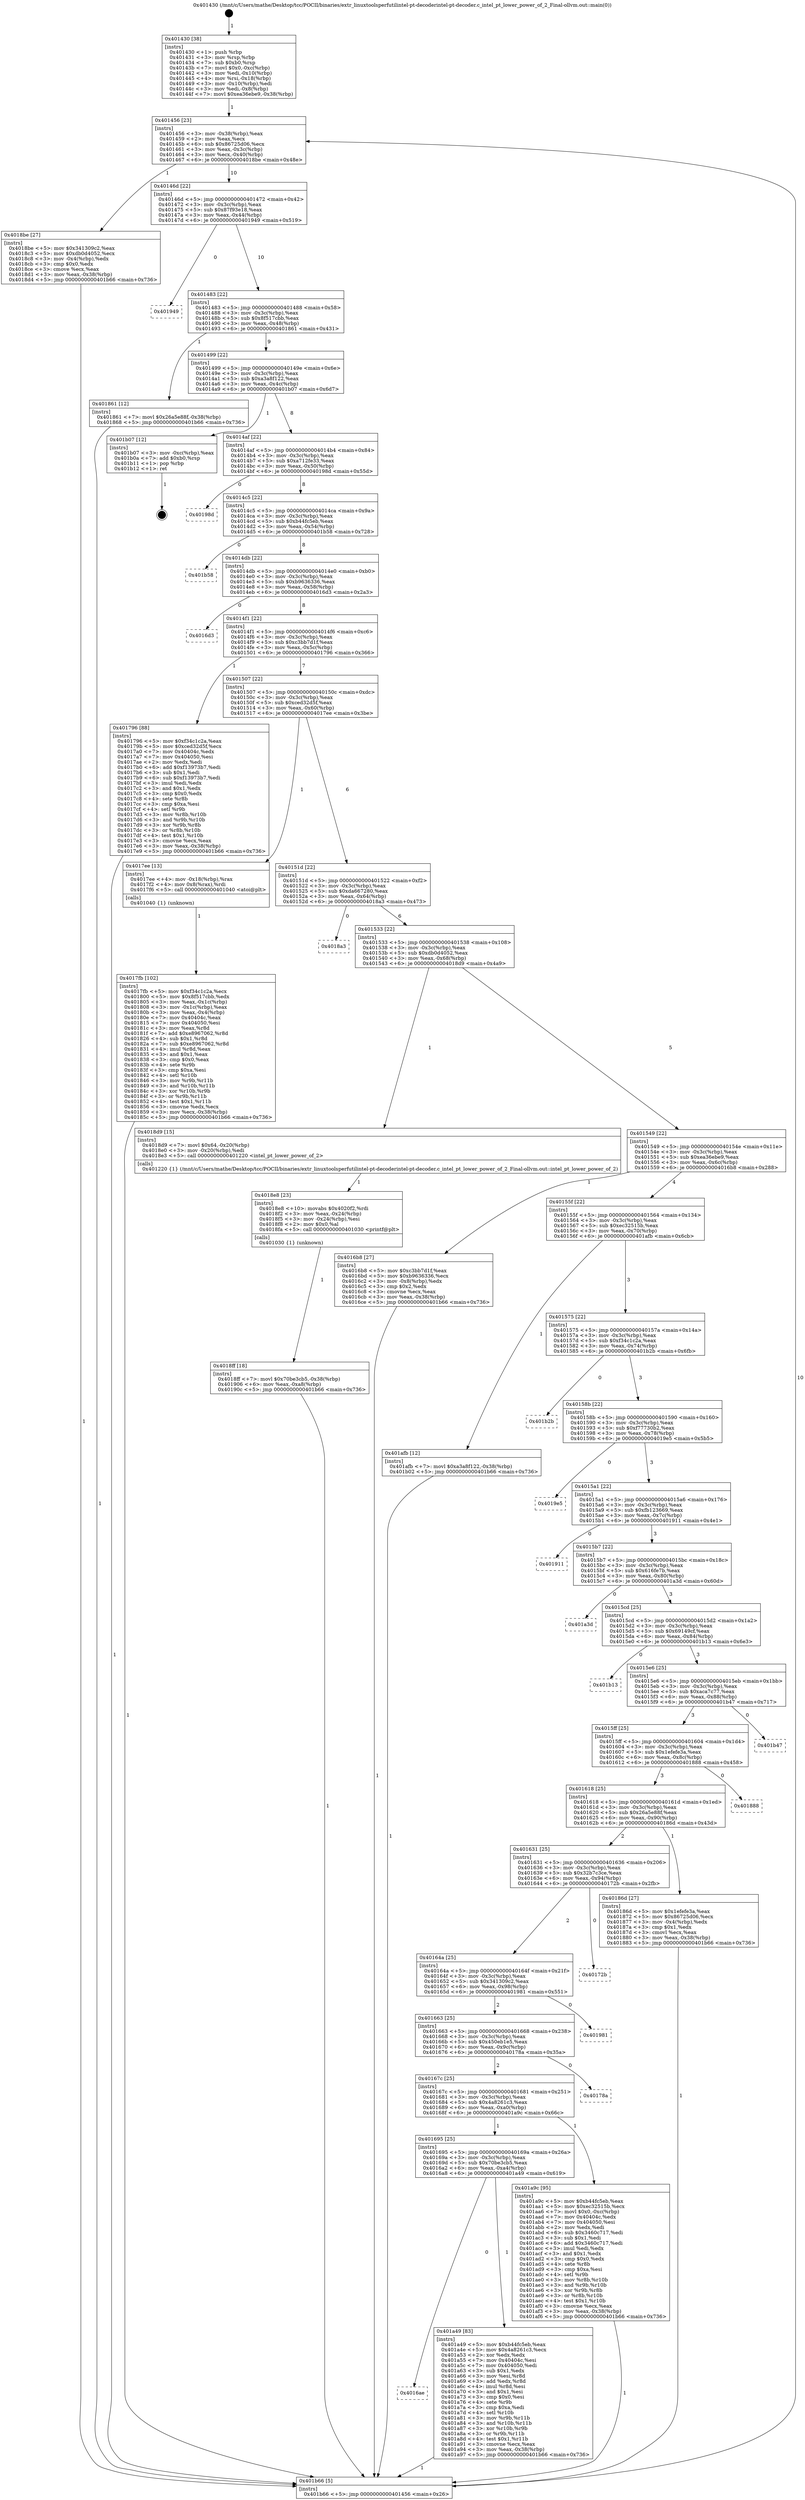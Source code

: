 digraph "0x401430" {
  label = "0x401430 (/mnt/c/Users/mathe/Desktop/tcc/POCII/binaries/extr_linuxtoolsperfutilintel-pt-decoderintel-pt-decoder.c_intel_pt_lower_power_of_2_Final-ollvm.out::main(0))"
  labelloc = "t"
  node[shape=record]

  Entry [label="",width=0.3,height=0.3,shape=circle,fillcolor=black,style=filled]
  "0x401456" [label="{
     0x401456 [23]\l
     | [instrs]\l
     &nbsp;&nbsp;0x401456 \<+3\>: mov -0x38(%rbp),%eax\l
     &nbsp;&nbsp;0x401459 \<+2\>: mov %eax,%ecx\l
     &nbsp;&nbsp;0x40145b \<+6\>: sub $0x86725d06,%ecx\l
     &nbsp;&nbsp;0x401461 \<+3\>: mov %eax,-0x3c(%rbp)\l
     &nbsp;&nbsp;0x401464 \<+3\>: mov %ecx,-0x40(%rbp)\l
     &nbsp;&nbsp;0x401467 \<+6\>: je 00000000004018be \<main+0x48e\>\l
  }"]
  "0x4018be" [label="{
     0x4018be [27]\l
     | [instrs]\l
     &nbsp;&nbsp;0x4018be \<+5\>: mov $0x341309c2,%eax\l
     &nbsp;&nbsp;0x4018c3 \<+5\>: mov $0xdb0d4052,%ecx\l
     &nbsp;&nbsp;0x4018c8 \<+3\>: mov -0x4(%rbp),%edx\l
     &nbsp;&nbsp;0x4018cb \<+3\>: cmp $0x0,%edx\l
     &nbsp;&nbsp;0x4018ce \<+3\>: cmove %ecx,%eax\l
     &nbsp;&nbsp;0x4018d1 \<+3\>: mov %eax,-0x38(%rbp)\l
     &nbsp;&nbsp;0x4018d4 \<+5\>: jmp 0000000000401b66 \<main+0x736\>\l
  }"]
  "0x40146d" [label="{
     0x40146d [22]\l
     | [instrs]\l
     &nbsp;&nbsp;0x40146d \<+5\>: jmp 0000000000401472 \<main+0x42\>\l
     &nbsp;&nbsp;0x401472 \<+3\>: mov -0x3c(%rbp),%eax\l
     &nbsp;&nbsp;0x401475 \<+5\>: sub $0x87f93e18,%eax\l
     &nbsp;&nbsp;0x40147a \<+3\>: mov %eax,-0x44(%rbp)\l
     &nbsp;&nbsp;0x40147d \<+6\>: je 0000000000401949 \<main+0x519\>\l
  }"]
  Exit [label="",width=0.3,height=0.3,shape=circle,fillcolor=black,style=filled,peripheries=2]
  "0x401949" [label="{
     0x401949\l
  }", style=dashed]
  "0x401483" [label="{
     0x401483 [22]\l
     | [instrs]\l
     &nbsp;&nbsp;0x401483 \<+5\>: jmp 0000000000401488 \<main+0x58\>\l
     &nbsp;&nbsp;0x401488 \<+3\>: mov -0x3c(%rbp),%eax\l
     &nbsp;&nbsp;0x40148b \<+5\>: sub $0x8f517cbb,%eax\l
     &nbsp;&nbsp;0x401490 \<+3\>: mov %eax,-0x48(%rbp)\l
     &nbsp;&nbsp;0x401493 \<+6\>: je 0000000000401861 \<main+0x431\>\l
  }"]
  "0x4016ae" [label="{
     0x4016ae\l
  }", style=dashed]
  "0x401861" [label="{
     0x401861 [12]\l
     | [instrs]\l
     &nbsp;&nbsp;0x401861 \<+7\>: movl $0x26a5e88f,-0x38(%rbp)\l
     &nbsp;&nbsp;0x401868 \<+5\>: jmp 0000000000401b66 \<main+0x736\>\l
  }"]
  "0x401499" [label="{
     0x401499 [22]\l
     | [instrs]\l
     &nbsp;&nbsp;0x401499 \<+5\>: jmp 000000000040149e \<main+0x6e\>\l
     &nbsp;&nbsp;0x40149e \<+3\>: mov -0x3c(%rbp),%eax\l
     &nbsp;&nbsp;0x4014a1 \<+5\>: sub $0xa3a8f122,%eax\l
     &nbsp;&nbsp;0x4014a6 \<+3\>: mov %eax,-0x4c(%rbp)\l
     &nbsp;&nbsp;0x4014a9 \<+6\>: je 0000000000401b07 \<main+0x6d7\>\l
  }"]
  "0x401a49" [label="{
     0x401a49 [83]\l
     | [instrs]\l
     &nbsp;&nbsp;0x401a49 \<+5\>: mov $0xb44fc5eb,%eax\l
     &nbsp;&nbsp;0x401a4e \<+5\>: mov $0x4a8261c3,%ecx\l
     &nbsp;&nbsp;0x401a53 \<+2\>: xor %edx,%edx\l
     &nbsp;&nbsp;0x401a55 \<+7\>: mov 0x40404c,%esi\l
     &nbsp;&nbsp;0x401a5c \<+7\>: mov 0x404050,%edi\l
     &nbsp;&nbsp;0x401a63 \<+3\>: sub $0x1,%edx\l
     &nbsp;&nbsp;0x401a66 \<+3\>: mov %esi,%r8d\l
     &nbsp;&nbsp;0x401a69 \<+3\>: add %edx,%r8d\l
     &nbsp;&nbsp;0x401a6c \<+4\>: imul %r8d,%esi\l
     &nbsp;&nbsp;0x401a70 \<+3\>: and $0x1,%esi\l
     &nbsp;&nbsp;0x401a73 \<+3\>: cmp $0x0,%esi\l
     &nbsp;&nbsp;0x401a76 \<+4\>: sete %r9b\l
     &nbsp;&nbsp;0x401a7a \<+3\>: cmp $0xa,%edi\l
     &nbsp;&nbsp;0x401a7d \<+4\>: setl %r10b\l
     &nbsp;&nbsp;0x401a81 \<+3\>: mov %r9b,%r11b\l
     &nbsp;&nbsp;0x401a84 \<+3\>: and %r10b,%r11b\l
     &nbsp;&nbsp;0x401a87 \<+3\>: xor %r10b,%r9b\l
     &nbsp;&nbsp;0x401a8a \<+3\>: or %r9b,%r11b\l
     &nbsp;&nbsp;0x401a8d \<+4\>: test $0x1,%r11b\l
     &nbsp;&nbsp;0x401a91 \<+3\>: cmovne %ecx,%eax\l
     &nbsp;&nbsp;0x401a94 \<+3\>: mov %eax,-0x38(%rbp)\l
     &nbsp;&nbsp;0x401a97 \<+5\>: jmp 0000000000401b66 \<main+0x736\>\l
  }"]
  "0x401b07" [label="{
     0x401b07 [12]\l
     | [instrs]\l
     &nbsp;&nbsp;0x401b07 \<+3\>: mov -0xc(%rbp),%eax\l
     &nbsp;&nbsp;0x401b0a \<+7\>: add $0xb0,%rsp\l
     &nbsp;&nbsp;0x401b11 \<+1\>: pop %rbp\l
     &nbsp;&nbsp;0x401b12 \<+1\>: ret\l
  }"]
  "0x4014af" [label="{
     0x4014af [22]\l
     | [instrs]\l
     &nbsp;&nbsp;0x4014af \<+5\>: jmp 00000000004014b4 \<main+0x84\>\l
     &nbsp;&nbsp;0x4014b4 \<+3\>: mov -0x3c(%rbp),%eax\l
     &nbsp;&nbsp;0x4014b7 \<+5\>: sub $0xa712fe33,%eax\l
     &nbsp;&nbsp;0x4014bc \<+3\>: mov %eax,-0x50(%rbp)\l
     &nbsp;&nbsp;0x4014bf \<+6\>: je 000000000040198d \<main+0x55d\>\l
  }"]
  "0x401695" [label="{
     0x401695 [25]\l
     | [instrs]\l
     &nbsp;&nbsp;0x401695 \<+5\>: jmp 000000000040169a \<main+0x26a\>\l
     &nbsp;&nbsp;0x40169a \<+3\>: mov -0x3c(%rbp),%eax\l
     &nbsp;&nbsp;0x40169d \<+5\>: sub $0x70be3cb5,%eax\l
     &nbsp;&nbsp;0x4016a2 \<+6\>: mov %eax,-0xa4(%rbp)\l
     &nbsp;&nbsp;0x4016a8 \<+6\>: je 0000000000401a49 \<main+0x619\>\l
  }"]
  "0x40198d" [label="{
     0x40198d\l
  }", style=dashed]
  "0x4014c5" [label="{
     0x4014c5 [22]\l
     | [instrs]\l
     &nbsp;&nbsp;0x4014c5 \<+5\>: jmp 00000000004014ca \<main+0x9a\>\l
     &nbsp;&nbsp;0x4014ca \<+3\>: mov -0x3c(%rbp),%eax\l
     &nbsp;&nbsp;0x4014cd \<+5\>: sub $0xb44fc5eb,%eax\l
     &nbsp;&nbsp;0x4014d2 \<+3\>: mov %eax,-0x54(%rbp)\l
     &nbsp;&nbsp;0x4014d5 \<+6\>: je 0000000000401b58 \<main+0x728\>\l
  }"]
  "0x401a9c" [label="{
     0x401a9c [95]\l
     | [instrs]\l
     &nbsp;&nbsp;0x401a9c \<+5\>: mov $0xb44fc5eb,%eax\l
     &nbsp;&nbsp;0x401aa1 \<+5\>: mov $0xec32515b,%ecx\l
     &nbsp;&nbsp;0x401aa6 \<+7\>: movl $0x0,-0xc(%rbp)\l
     &nbsp;&nbsp;0x401aad \<+7\>: mov 0x40404c,%edx\l
     &nbsp;&nbsp;0x401ab4 \<+7\>: mov 0x404050,%esi\l
     &nbsp;&nbsp;0x401abb \<+2\>: mov %edx,%edi\l
     &nbsp;&nbsp;0x401abd \<+6\>: sub $0x3460c717,%edi\l
     &nbsp;&nbsp;0x401ac3 \<+3\>: sub $0x1,%edi\l
     &nbsp;&nbsp;0x401ac6 \<+6\>: add $0x3460c717,%edi\l
     &nbsp;&nbsp;0x401acc \<+3\>: imul %edi,%edx\l
     &nbsp;&nbsp;0x401acf \<+3\>: and $0x1,%edx\l
     &nbsp;&nbsp;0x401ad2 \<+3\>: cmp $0x0,%edx\l
     &nbsp;&nbsp;0x401ad5 \<+4\>: sete %r8b\l
     &nbsp;&nbsp;0x401ad9 \<+3\>: cmp $0xa,%esi\l
     &nbsp;&nbsp;0x401adc \<+4\>: setl %r9b\l
     &nbsp;&nbsp;0x401ae0 \<+3\>: mov %r8b,%r10b\l
     &nbsp;&nbsp;0x401ae3 \<+3\>: and %r9b,%r10b\l
     &nbsp;&nbsp;0x401ae6 \<+3\>: xor %r9b,%r8b\l
     &nbsp;&nbsp;0x401ae9 \<+3\>: or %r8b,%r10b\l
     &nbsp;&nbsp;0x401aec \<+4\>: test $0x1,%r10b\l
     &nbsp;&nbsp;0x401af0 \<+3\>: cmovne %ecx,%eax\l
     &nbsp;&nbsp;0x401af3 \<+3\>: mov %eax,-0x38(%rbp)\l
     &nbsp;&nbsp;0x401af6 \<+5\>: jmp 0000000000401b66 \<main+0x736\>\l
  }"]
  "0x401b58" [label="{
     0x401b58\l
  }", style=dashed]
  "0x4014db" [label="{
     0x4014db [22]\l
     | [instrs]\l
     &nbsp;&nbsp;0x4014db \<+5\>: jmp 00000000004014e0 \<main+0xb0\>\l
     &nbsp;&nbsp;0x4014e0 \<+3\>: mov -0x3c(%rbp),%eax\l
     &nbsp;&nbsp;0x4014e3 \<+5\>: sub $0xb9636336,%eax\l
     &nbsp;&nbsp;0x4014e8 \<+3\>: mov %eax,-0x58(%rbp)\l
     &nbsp;&nbsp;0x4014eb \<+6\>: je 00000000004016d3 \<main+0x2a3\>\l
  }"]
  "0x40167c" [label="{
     0x40167c [25]\l
     | [instrs]\l
     &nbsp;&nbsp;0x40167c \<+5\>: jmp 0000000000401681 \<main+0x251\>\l
     &nbsp;&nbsp;0x401681 \<+3\>: mov -0x3c(%rbp),%eax\l
     &nbsp;&nbsp;0x401684 \<+5\>: sub $0x4a8261c3,%eax\l
     &nbsp;&nbsp;0x401689 \<+6\>: mov %eax,-0xa0(%rbp)\l
     &nbsp;&nbsp;0x40168f \<+6\>: je 0000000000401a9c \<main+0x66c\>\l
  }"]
  "0x4016d3" [label="{
     0x4016d3\l
  }", style=dashed]
  "0x4014f1" [label="{
     0x4014f1 [22]\l
     | [instrs]\l
     &nbsp;&nbsp;0x4014f1 \<+5\>: jmp 00000000004014f6 \<main+0xc6\>\l
     &nbsp;&nbsp;0x4014f6 \<+3\>: mov -0x3c(%rbp),%eax\l
     &nbsp;&nbsp;0x4014f9 \<+5\>: sub $0xc3bb7d1f,%eax\l
     &nbsp;&nbsp;0x4014fe \<+3\>: mov %eax,-0x5c(%rbp)\l
     &nbsp;&nbsp;0x401501 \<+6\>: je 0000000000401796 \<main+0x366\>\l
  }"]
  "0x40178a" [label="{
     0x40178a\l
  }", style=dashed]
  "0x401796" [label="{
     0x401796 [88]\l
     | [instrs]\l
     &nbsp;&nbsp;0x401796 \<+5\>: mov $0xf34c1c2a,%eax\l
     &nbsp;&nbsp;0x40179b \<+5\>: mov $0xced32d5f,%ecx\l
     &nbsp;&nbsp;0x4017a0 \<+7\>: mov 0x40404c,%edx\l
     &nbsp;&nbsp;0x4017a7 \<+7\>: mov 0x404050,%esi\l
     &nbsp;&nbsp;0x4017ae \<+2\>: mov %edx,%edi\l
     &nbsp;&nbsp;0x4017b0 \<+6\>: add $0xf13973b7,%edi\l
     &nbsp;&nbsp;0x4017b6 \<+3\>: sub $0x1,%edi\l
     &nbsp;&nbsp;0x4017b9 \<+6\>: sub $0xf13973b7,%edi\l
     &nbsp;&nbsp;0x4017bf \<+3\>: imul %edi,%edx\l
     &nbsp;&nbsp;0x4017c2 \<+3\>: and $0x1,%edx\l
     &nbsp;&nbsp;0x4017c5 \<+3\>: cmp $0x0,%edx\l
     &nbsp;&nbsp;0x4017c8 \<+4\>: sete %r8b\l
     &nbsp;&nbsp;0x4017cc \<+3\>: cmp $0xa,%esi\l
     &nbsp;&nbsp;0x4017cf \<+4\>: setl %r9b\l
     &nbsp;&nbsp;0x4017d3 \<+3\>: mov %r8b,%r10b\l
     &nbsp;&nbsp;0x4017d6 \<+3\>: and %r9b,%r10b\l
     &nbsp;&nbsp;0x4017d9 \<+3\>: xor %r9b,%r8b\l
     &nbsp;&nbsp;0x4017dc \<+3\>: or %r8b,%r10b\l
     &nbsp;&nbsp;0x4017df \<+4\>: test $0x1,%r10b\l
     &nbsp;&nbsp;0x4017e3 \<+3\>: cmovne %ecx,%eax\l
     &nbsp;&nbsp;0x4017e6 \<+3\>: mov %eax,-0x38(%rbp)\l
     &nbsp;&nbsp;0x4017e9 \<+5\>: jmp 0000000000401b66 \<main+0x736\>\l
  }"]
  "0x401507" [label="{
     0x401507 [22]\l
     | [instrs]\l
     &nbsp;&nbsp;0x401507 \<+5\>: jmp 000000000040150c \<main+0xdc\>\l
     &nbsp;&nbsp;0x40150c \<+3\>: mov -0x3c(%rbp),%eax\l
     &nbsp;&nbsp;0x40150f \<+5\>: sub $0xced32d5f,%eax\l
     &nbsp;&nbsp;0x401514 \<+3\>: mov %eax,-0x60(%rbp)\l
     &nbsp;&nbsp;0x401517 \<+6\>: je 00000000004017ee \<main+0x3be\>\l
  }"]
  "0x401663" [label="{
     0x401663 [25]\l
     | [instrs]\l
     &nbsp;&nbsp;0x401663 \<+5\>: jmp 0000000000401668 \<main+0x238\>\l
     &nbsp;&nbsp;0x401668 \<+3\>: mov -0x3c(%rbp),%eax\l
     &nbsp;&nbsp;0x40166b \<+5\>: sub $0x450eb1e5,%eax\l
     &nbsp;&nbsp;0x401670 \<+6\>: mov %eax,-0x9c(%rbp)\l
     &nbsp;&nbsp;0x401676 \<+6\>: je 000000000040178a \<main+0x35a\>\l
  }"]
  "0x4017ee" [label="{
     0x4017ee [13]\l
     | [instrs]\l
     &nbsp;&nbsp;0x4017ee \<+4\>: mov -0x18(%rbp),%rax\l
     &nbsp;&nbsp;0x4017f2 \<+4\>: mov 0x8(%rax),%rdi\l
     &nbsp;&nbsp;0x4017f6 \<+5\>: call 0000000000401040 \<atoi@plt\>\l
     | [calls]\l
     &nbsp;&nbsp;0x401040 \{1\} (unknown)\l
  }"]
  "0x40151d" [label="{
     0x40151d [22]\l
     | [instrs]\l
     &nbsp;&nbsp;0x40151d \<+5\>: jmp 0000000000401522 \<main+0xf2\>\l
     &nbsp;&nbsp;0x401522 \<+3\>: mov -0x3c(%rbp),%eax\l
     &nbsp;&nbsp;0x401525 \<+5\>: sub $0xda667280,%eax\l
     &nbsp;&nbsp;0x40152a \<+3\>: mov %eax,-0x64(%rbp)\l
     &nbsp;&nbsp;0x40152d \<+6\>: je 00000000004018a3 \<main+0x473\>\l
  }"]
  "0x401981" [label="{
     0x401981\l
  }", style=dashed]
  "0x4018a3" [label="{
     0x4018a3\l
  }", style=dashed]
  "0x401533" [label="{
     0x401533 [22]\l
     | [instrs]\l
     &nbsp;&nbsp;0x401533 \<+5\>: jmp 0000000000401538 \<main+0x108\>\l
     &nbsp;&nbsp;0x401538 \<+3\>: mov -0x3c(%rbp),%eax\l
     &nbsp;&nbsp;0x40153b \<+5\>: sub $0xdb0d4052,%eax\l
     &nbsp;&nbsp;0x401540 \<+3\>: mov %eax,-0x68(%rbp)\l
     &nbsp;&nbsp;0x401543 \<+6\>: je 00000000004018d9 \<main+0x4a9\>\l
  }"]
  "0x40164a" [label="{
     0x40164a [25]\l
     | [instrs]\l
     &nbsp;&nbsp;0x40164a \<+5\>: jmp 000000000040164f \<main+0x21f\>\l
     &nbsp;&nbsp;0x40164f \<+3\>: mov -0x3c(%rbp),%eax\l
     &nbsp;&nbsp;0x401652 \<+5\>: sub $0x341309c2,%eax\l
     &nbsp;&nbsp;0x401657 \<+6\>: mov %eax,-0x98(%rbp)\l
     &nbsp;&nbsp;0x40165d \<+6\>: je 0000000000401981 \<main+0x551\>\l
  }"]
  "0x4018d9" [label="{
     0x4018d9 [15]\l
     | [instrs]\l
     &nbsp;&nbsp;0x4018d9 \<+7\>: movl $0x64,-0x20(%rbp)\l
     &nbsp;&nbsp;0x4018e0 \<+3\>: mov -0x20(%rbp),%edi\l
     &nbsp;&nbsp;0x4018e3 \<+5\>: call 0000000000401220 \<intel_pt_lower_power_of_2\>\l
     | [calls]\l
     &nbsp;&nbsp;0x401220 \{1\} (/mnt/c/Users/mathe/Desktop/tcc/POCII/binaries/extr_linuxtoolsperfutilintel-pt-decoderintel-pt-decoder.c_intel_pt_lower_power_of_2_Final-ollvm.out::intel_pt_lower_power_of_2)\l
  }"]
  "0x401549" [label="{
     0x401549 [22]\l
     | [instrs]\l
     &nbsp;&nbsp;0x401549 \<+5\>: jmp 000000000040154e \<main+0x11e\>\l
     &nbsp;&nbsp;0x40154e \<+3\>: mov -0x3c(%rbp),%eax\l
     &nbsp;&nbsp;0x401551 \<+5\>: sub $0xea36ebe9,%eax\l
     &nbsp;&nbsp;0x401556 \<+3\>: mov %eax,-0x6c(%rbp)\l
     &nbsp;&nbsp;0x401559 \<+6\>: je 00000000004016b8 \<main+0x288\>\l
  }"]
  "0x40172b" [label="{
     0x40172b\l
  }", style=dashed]
  "0x4016b8" [label="{
     0x4016b8 [27]\l
     | [instrs]\l
     &nbsp;&nbsp;0x4016b8 \<+5\>: mov $0xc3bb7d1f,%eax\l
     &nbsp;&nbsp;0x4016bd \<+5\>: mov $0xb9636336,%ecx\l
     &nbsp;&nbsp;0x4016c2 \<+3\>: mov -0x8(%rbp),%edx\l
     &nbsp;&nbsp;0x4016c5 \<+3\>: cmp $0x2,%edx\l
     &nbsp;&nbsp;0x4016c8 \<+3\>: cmovne %ecx,%eax\l
     &nbsp;&nbsp;0x4016cb \<+3\>: mov %eax,-0x38(%rbp)\l
     &nbsp;&nbsp;0x4016ce \<+5\>: jmp 0000000000401b66 \<main+0x736\>\l
  }"]
  "0x40155f" [label="{
     0x40155f [22]\l
     | [instrs]\l
     &nbsp;&nbsp;0x40155f \<+5\>: jmp 0000000000401564 \<main+0x134\>\l
     &nbsp;&nbsp;0x401564 \<+3\>: mov -0x3c(%rbp),%eax\l
     &nbsp;&nbsp;0x401567 \<+5\>: sub $0xec32515b,%eax\l
     &nbsp;&nbsp;0x40156c \<+3\>: mov %eax,-0x70(%rbp)\l
     &nbsp;&nbsp;0x40156f \<+6\>: je 0000000000401afb \<main+0x6cb\>\l
  }"]
  "0x401b66" [label="{
     0x401b66 [5]\l
     | [instrs]\l
     &nbsp;&nbsp;0x401b66 \<+5\>: jmp 0000000000401456 \<main+0x26\>\l
  }"]
  "0x401430" [label="{
     0x401430 [38]\l
     | [instrs]\l
     &nbsp;&nbsp;0x401430 \<+1\>: push %rbp\l
     &nbsp;&nbsp;0x401431 \<+3\>: mov %rsp,%rbp\l
     &nbsp;&nbsp;0x401434 \<+7\>: sub $0xb0,%rsp\l
     &nbsp;&nbsp;0x40143b \<+7\>: movl $0x0,-0xc(%rbp)\l
     &nbsp;&nbsp;0x401442 \<+3\>: mov %edi,-0x10(%rbp)\l
     &nbsp;&nbsp;0x401445 \<+4\>: mov %rsi,-0x18(%rbp)\l
     &nbsp;&nbsp;0x401449 \<+3\>: mov -0x10(%rbp),%edi\l
     &nbsp;&nbsp;0x40144c \<+3\>: mov %edi,-0x8(%rbp)\l
     &nbsp;&nbsp;0x40144f \<+7\>: movl $0xea36ebe9,-0x38(%rbp)\l
  }"]
  "0x4017fb" [label="{
     0x4017fb [102]\l
     | [instrs]\l
     &nbsp;&nbsp;0x4017fb \<+5\>: mov $0xf34c1c2a,%ecx\l
     &nbsp;&nbsp;0x401800 \<+5\>: mov $0x8f517cbb,%edx\l
     &nbsp;&nbsp;0x401805 \<+3\>: mov %eax,-0x1c(%rbp)\l
     &nbsp;&nbsp;0x401808 \<+3\>: mov -0x1c(%rbp),%eax\l
     &nbsp;&nbsp;0x40180b \<+3\>: mov %eax,-0x4(%rbp)\l
     &nbsp;&nbsp;0x40180e \<+7\>: mov 0x40404c,%eax\l
     &nbsp;&nbsp;0x401815 \<+7\>: mov 0x404050,%esi\l
     &nbsp;&nbsp;0x40181c \<+3\>: mov %eax,%r8d\l
     &nbsp;&nbsp;0x40181f \<+7\>: add $0xe8967062,%r8d\l
     &nbsp;&nbsp;0x401826 \<+4\>: sub $0x1,%r8d\l
     &nbsp;&nbsp;0x40182a \<+7\>: sub $0xe8967062,%r8d\l
     &nbsp;&nbsp;0x401831 \<+4\>: imul %r8d,%eax\l
     &nbsp;&nbsp;0x401835 \<+3\>: and $0x1,%eax\l
     &nbsp;&nbsp;0x401838 \<+3\>: cmp $0x0,%eax\l
     &nbsp;&nbsp;0x40183b \<+4\>: sete %r9b\l
     &nbsp;&nbsp;0x40183f \<+3\>: cmp $0xa,%esi\l
     &nbsp;&nbsp;0x401842 \<+4\>: setl %r10b\l
     &nbsp;&nbsp;0x401846 \<+3\>: mov %r9b,%r11b\l
     &nbsp;&nbsp;0x401849 \<+3\>: and %r10b,%r11b\l
     &nbsp;&nbsp;0x40184c \<+3\>: xor %r10b,%r9b\l
     &nbsp;&nbsp;0x40184f \<+3\>: or %r9b,%r11b\l
     &nbsp;&nbsp;0x401852 \<+4\>: test $0x1,%r11b\l
     &nbsp;&nbsp;0x401856 \<+3\>: cmovne %edx,%ecx\l
     &nbsp;&nbsp;0x401859 \<+3\>: mov %ecx,-0x38(%rbp)\l
     &nbsp;&nbsp;0x40185c \<+5\>: jmp 0000000000401b66 \<main+0x736\>\l
  }"]
  "0x4018ff" [label="{
     0x4018ff [18]\l
     | [instrs]\l
     &nbsp;&nbsp;0x4018ff \<+7\>: movl $0x70be3cb5,-0x38(%rbp)\l
     &nbsp;&nbsp;0x401906 \<+6\>: mov %eax,-0xa8(%rbp)\l
     &nbsp;&nbsp;0x40190c \<+5\>: jmp 0000000000401b66 \<main+0x736\>\l
  }"]
  "0x401afb" [label="{
     0x401afb [12]\l
     | [instrs]\l
     &nbsp;&nbsp;0x401afb \<+7\>: movl $0xa3a8f122,-0x38(%rbp)\l
     &nbsp;&nbsp;0x401b02 \<+5\>: jmp 0000000000401b66 \<main+0x736\>\l
  }"]
  "0x401575" [label="{
     0x401575 [22]\l
     | [instrs]\l
     &nbsp;&nbsp;0x401575 \<+5\>: jmp 000000000040157a \<main+0x14a\>\l
     &nbsp;&nbsp;0x40157a \<+3\>: mov -0x3c(%rbp),%eax\l
     &nbsp;&nbsp;0x40157d \<+5\>: sub $0xf34c1c2a,%eax\l
     &nbsp;&nbsp;0x401582 \<+3\>: mov %eax,-0x74(%rbp)\l
     &nbsp;&nbsp;0x401585 \<+6\>: je 0000000000401b2b \<main+0x6fb\>\l
  }"]
  "0x4018e8" [label="{
     0x4018e8 [23]\l
     | [instrs]\l
     &nbsp;&nbsp;0x4018e8 \<+10\>: movabs $0x4020f2,%rdi\l
     &nbsp;&nbsp;0x4018f2 \<+3\>: mov %eax,-0x24(%rbp)\l
     &nbsp;&nbsp;0x4018f5 \<+3\>: mov -0x24(%rbp),%esi\l
     &nbsp;&nbsp;0x4018f8 \<+2\>: mov $0x0,%al\l
     &nbsp;&nbsp;0x4018fa \<+5\>: call 0000000000401030 \<printf@plt\>\l
     | [calls]\l
     &nbsp;&nbsp;0x401030 \{1\} (unknown)\l
  }"]
  "0x401b2b" [label="{
     0x401b2b\l
  }", style=dashed]
  "0x40158b" [label="{
     0x40158b [22]\l
     | [instrs]\l
     &nbsp;&nbsp;0x40158b \<+5\>: jmp 0000000000401590 \<main+0x160\>\l
     &nbsp;&nbsp;0x401590 \<+3\>: mov -0x3c(%rbp),%eax\l
     &nbsp;&nbsp;0x401593 \<+5\>: sub $0xf77730b2,%eax\l
     &nbsp;&nbsp;0x401598 \<+3\>: mov %eax,-0x78(%rbp)\l
     &nbsp;&nbsp;0x40159b \<+6\>: je 00000000004019e5 \<main+0x5b5\>\l
  }"]
  "0x401631" [label="{
     0x401631 [25]\l
     | [instrs]\l
     &nbsp;&nbsp;0x401631 \<+5\>: jmp 0000000000401636 \<main+0x206\>\l
     &nbsp;&nbsp;0x401636 \<+3\>: mov -0x3c(%rbp),%eax\l
     &nbsp;&nbsp;0x401639 \<+5\>: sub $0x32b7c3ce,%eax\l
     &nbsp;&nbsp;0x40163e \<+6\>: mov %eax,-0x94(%rbp)\l
     &nbsp;&nbsp;0x401644 \<+6\>: je 000000000040172b \<main+0x2fb\>\l
  }"]
  "0x4019e5" [label="{
     0x4019e5\l
  }", style=dashed]
  "0x4015a1" [label="{
     0x4015a1 [22]\l
     | [instrs]\l
     &nbsp;&nbsp;0x4015a1 \<+5\>: jmp 00000000004015a6 \<main+0x176\>\l
     &nbsp;&nbsp;0x4015a6 \<+3\>: mov -0x3c(%rbp),%eax\l
     &nbsp;&nbsp;0x4015a9 \<+5\>: sub $0xfb123669,%eax\l
     &nbsp;&nbsp;0x4015ae \<+3\>: mov %eax,-0x7c(%rbp)\l
     &nbsp;&nbsp;0x4015b1 \<+6\>: je 0000000000401911 \<main+0x4e1\>\l
  }"]
  "0x40186d" [label="{
     0x40186d [27]\l
     | [instrs]\l
     &nbsp;&nbsp;0x40186d \<+5\>: mov $0x1efefe3a,%eax\l
     &nbsp;&nbsp;0x401872 \<+5\>: mov $0x86725d06,%ecx\l
     &nbsp;&nbsp;0x401877 \<+3\>: mov -0x4(%rbp),%edx\l
     &nbsp;&nbsp;0x40187a \<+3\>: cmp $0x1,%edx\l
     &nbsp;&nbsp;0x40187d \<+3\>: cmovl %ecx,%eax\l
     &nbsp;&nbsp;0x401880 \<+3\>: mov %eax,-0x38(%rbp)\l
     &nbsp;&nbsp;0x401883 \<+5\>: jmp 0000000000401b66 \<main+0x736\>\l
  }"]
  "0x401911" [label="{
     0x401911\l
  }", style=dashed]
  "0x4015b7" [label="{
     0x4015b7 [22]\l
     | [instrs]\l
     &nbsp;&nbsp;0x4015b7 \<+5\>: jmp 00000000004015bc \<main+0x18c\>\l
     &nbsp;&nbsp;0x4015bc \<+3\>: mov -0x3c(%rbp),%eax\l
     &nbsp;&nbsp;0x4015bf \<+5\>: sub $0x616fe7b,%eax\l
     &nbsp;&nbsp;0x4015c4 \<+3\>: mov %eax,-0x80(%rbp)\l
     &nbsp;&nbsp;0x4015c7 \<+6\>: je 0000000000401a3d \<main+0x60d\>\l
  }"]
  "0x401618" [label="{
     0x401618 [25]\l
     | [instrs]\l
     &nbsp;&nbsp;0x401618 \<+5\>: jmp 000000000040161d \<main+0x1ed\>\l
     &nbsp;&nbsp;0x40161d \<+3\>: mov -0x3c(%rbp),%eax\l
     &nbsp;&nbsp;0x401620 \<+5\>: sub $0x26a5e88f,%eax\l
     &nbsp;&nbsp;0x401625 \<+6\>: mov %eax,-0x90(%rbp)\l
     &nbsp;&nbsp;0x40162b \<+6\>: je 000000000040186d \<main+0x43d\>\l
  }"]
  "0x401a3d" [label="{
     0x401a3d\l
  }", style=dashed]
  "0x4015cd" [label="{
     0x4015cd [25]\l
     | [instrs]\l
     &nbsp;&nbsp;0x4015cd \<+5\>: jmp 00000000004015d2 \<main+0x1a2\>\l
     &nbsp;&nbsp;0x4015d2 \<+3\>: mov -0x3c(%rbp),%eax\l
     &nbsp;&nbsp;0x4015d5 \<+5\>: sub $0x69149cf,%eax\l
     &nbsp;&nbsp;0x4015da \<+6\>: mov %eax,-0x84(%rbp)\l
     &nbsp;&nbsp;0x4015e0 \<+6\>: je 0000000000401b13 \<main+0x6e3\>\l
  }"]
  "0x401888" [label="{
     0x401888\l
  }", style=dashed]
  "0x401b13" [label="{
     0x401b13\l
  }", style=dashed]
  "0x4015e6" [label="{
     0x4015e6 [25]\l
     | [instrs]\l
     &nbsp;&nbsp;0x4015e6 \<+5\>: jmp 00000000004015eb \<main+0x1bb\>\l
     &nbsp;&nbsp;0x4015eb \<+3\>: mov -0x3c(%rbp),%eax\l
     &nbsp;&nbsp;0x4015ee \<+5\>: sub $0xaca7c77,%eax\l
     &nbsp;&nbsp;0x4015f3 \<+6\>: mov %eax,-0x88(%rbp)\l
     &nbsp;&nbsp;0x4015f9 \<+6\>: je 0000000000401b47 \<main+0x717\>\l
  }"]
  "0x4015ff" [label="{
     0x4015ff [25]\l
     | [instrs]\l
     &nbsp;&nbsp;0x4015ff \<+5\>: jmp 0000000000401604 \<main+0x1d4\>\l
     &nbsp;&nbsp;0x401604 \<+3\>: mov -0x3c(%rbp),%eax\l
     &nbsp;&nbsp;0x401607 \<+5\>: sub $0x1efefe3a,%eax\l
     &nbsp;&nbsp;0x40160c \<+6\>: mov %eax,-0x8c(%rbp)\l
     &nbsp;&nbsp;0x401612 \<+6\>: je 0000000000401888 \<main+0x458\>\l
  }"]
  "0x401b47" [label="{
     0x401b47\l
  }", style=dashed]
  Entry -> "0x401430" [label=" 1"]
  "0x401456" -> "0x4018be" [label=" 1"]
  "0x401456" -> "0x40146d" [label=" 10"]
  "0x401b07" -> Exit [label=" 1"]
  "0x40146d" -> "0x401949" [label=" 0"]
  "0x40146d" -> "0x401483" [label=" 10"]
  "0x401afb" -> "0x401b66" [label=" 1"]
  "0x401483" -> "0x401861" [label=" 1"]
  "0x401483" -> "0x401499" [label=" 9"]
  "0x401a9c" -> "0x401b66" [label=" 1"]
  "0x401499" -> "0x401b07" [label=" 1"]
  "0x401499" -> "0x4014af" [label=" 8"]
  "0x401a49" -> "0x401b66" [label=" 1"]
  "0x4014af" -> "0x40198d" [label=" 0"]
  "0x4014af" -> "0x4014c5" [label=" 8"]
  "0x401695" -> "0x401a49" [label=" 1"]
  "0x4014c5" -> "0x401b58" [label=" 0"]
  "0x4014c5" -> "0x4014db" [label=" 8"]
  "0x401695" -> "0x4016ae" [label=" 0"]
  "0x4014db" -> "0x4016d3" [label=" 0"]
  "0x4014db" -> "0x4014f1" [label=" 8"]
  "0x40167c" -> "0x401a9c" [label=" 1"]
  "0x4014f1" -> "0x401796" [label=" 1"]
  "0x4014f1" -> "0x401507" [label=" 7"]
  "0x40167c" -> "0x401695" [label=" 1"]
  "0x401507" -> "0x4017ee" [label=" 1"]
  "0x401507" -> "0x40151d" [label=" 6"]
  "0x401663" -> "0x40178a" [label=" 0"]
  "0x40151d" -> "0x4018a3" [label=" 0"]
  "0x40151d" -> "0x401533" [label=" 6"]
  "0x401663" -> "0x40167c" [label=" 2"]
  "0x401533" -> "0x4018d9" [label=" 1"]
  "0x401533" -> "0x401549" [label=" 5"]
  "0x40164a" -> "0x401981" [label=" 0"]
  "0x401549" -> "0x4016b8" [label=" 1"]
  "0x401549" -> "0x40155f" [label=" 4"]
  "0x4016b8" -> "0x401b66" [label=" 1"]
  "0x401430" -> "0x401456" [label=" 1"]
  "0x401b66" -> "0x401456" [label=" 10"]
  "0x401796" -> "0x401b66" [label=" 1"]
  "0x4017ee" -> "0x4017fb" [label=" 1"]
  "0x4017fb" -> "0x401b66" [label=" 1"]
  "0x401861" -> "0x401b66" [label=" 1"]
  "0x40164a" -> "0x401663" [label=" 2"]
  "0x40155f" -> "0x401afb" [label=" 1"]
  "0x40155f" -> "0x401575" [label=" 3"]
  "0x401631" -> "0x40172b" [label=" 0"]
  "0x401575" -> "0x401b2b" [label=" 0"]
  "0x401575" -> "0x40158b" [label=" 3"]
  "0x401631" -> "0x40164a" [label=" 2"]
  "0x40158b" -> "0x4019e5" [label=" 0"]
  "0x40158b" -> "0x4015a1" [label=" 3"]
  "0x4018ff" -> "0x401b66" [label=" 1"]
  "0x4015a1" -> "0x401911" [label=" 0"]
  "0x4015a1" -> "0x4015b7" [label=" 3"]
  "0x4018e8" -> "0x4018ff" [label=" 1"]
  "0x4015b7" -> "0x401a3d" [label=" 0"]
  "0x4015b7" -> "0x4015cd" [label=" 3"]
  "0x4018be" -> "0x401b66" [label=" 1"]
  "0x4015cd" -> "0x401b13" [label=" 0"]
  "0x4015cd" -> "0x4015e6" [label=" 3"]
  "0x40186d" -> "0x401b66" [label=" 1"]
  "0x4015e6" -> "0x401b47" [label=" 0"]
  "0x4015e6" -> "0x4015ff" [label=" 3"]
  "0x401618" -> "0x401631" [label=" 2"]
  "0x4015ff" -> "0x401888" [label=" 0"]
  "0x4015ff" -> "0x401618" [label=" 3"]
  "0x4018d9" -> "0x4018e8" [label=" 1"]
  "0x401618" -> "0x40186d" [label=" 1"]
}
